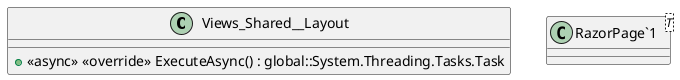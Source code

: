 @startuml
class Views_Shared__Layout {
    + <<async>> <<override>> ExecuteAsync() : global::System.Threading.Tasks.Task
}
class "RazorPage`1"<T> {
}
@enduml
